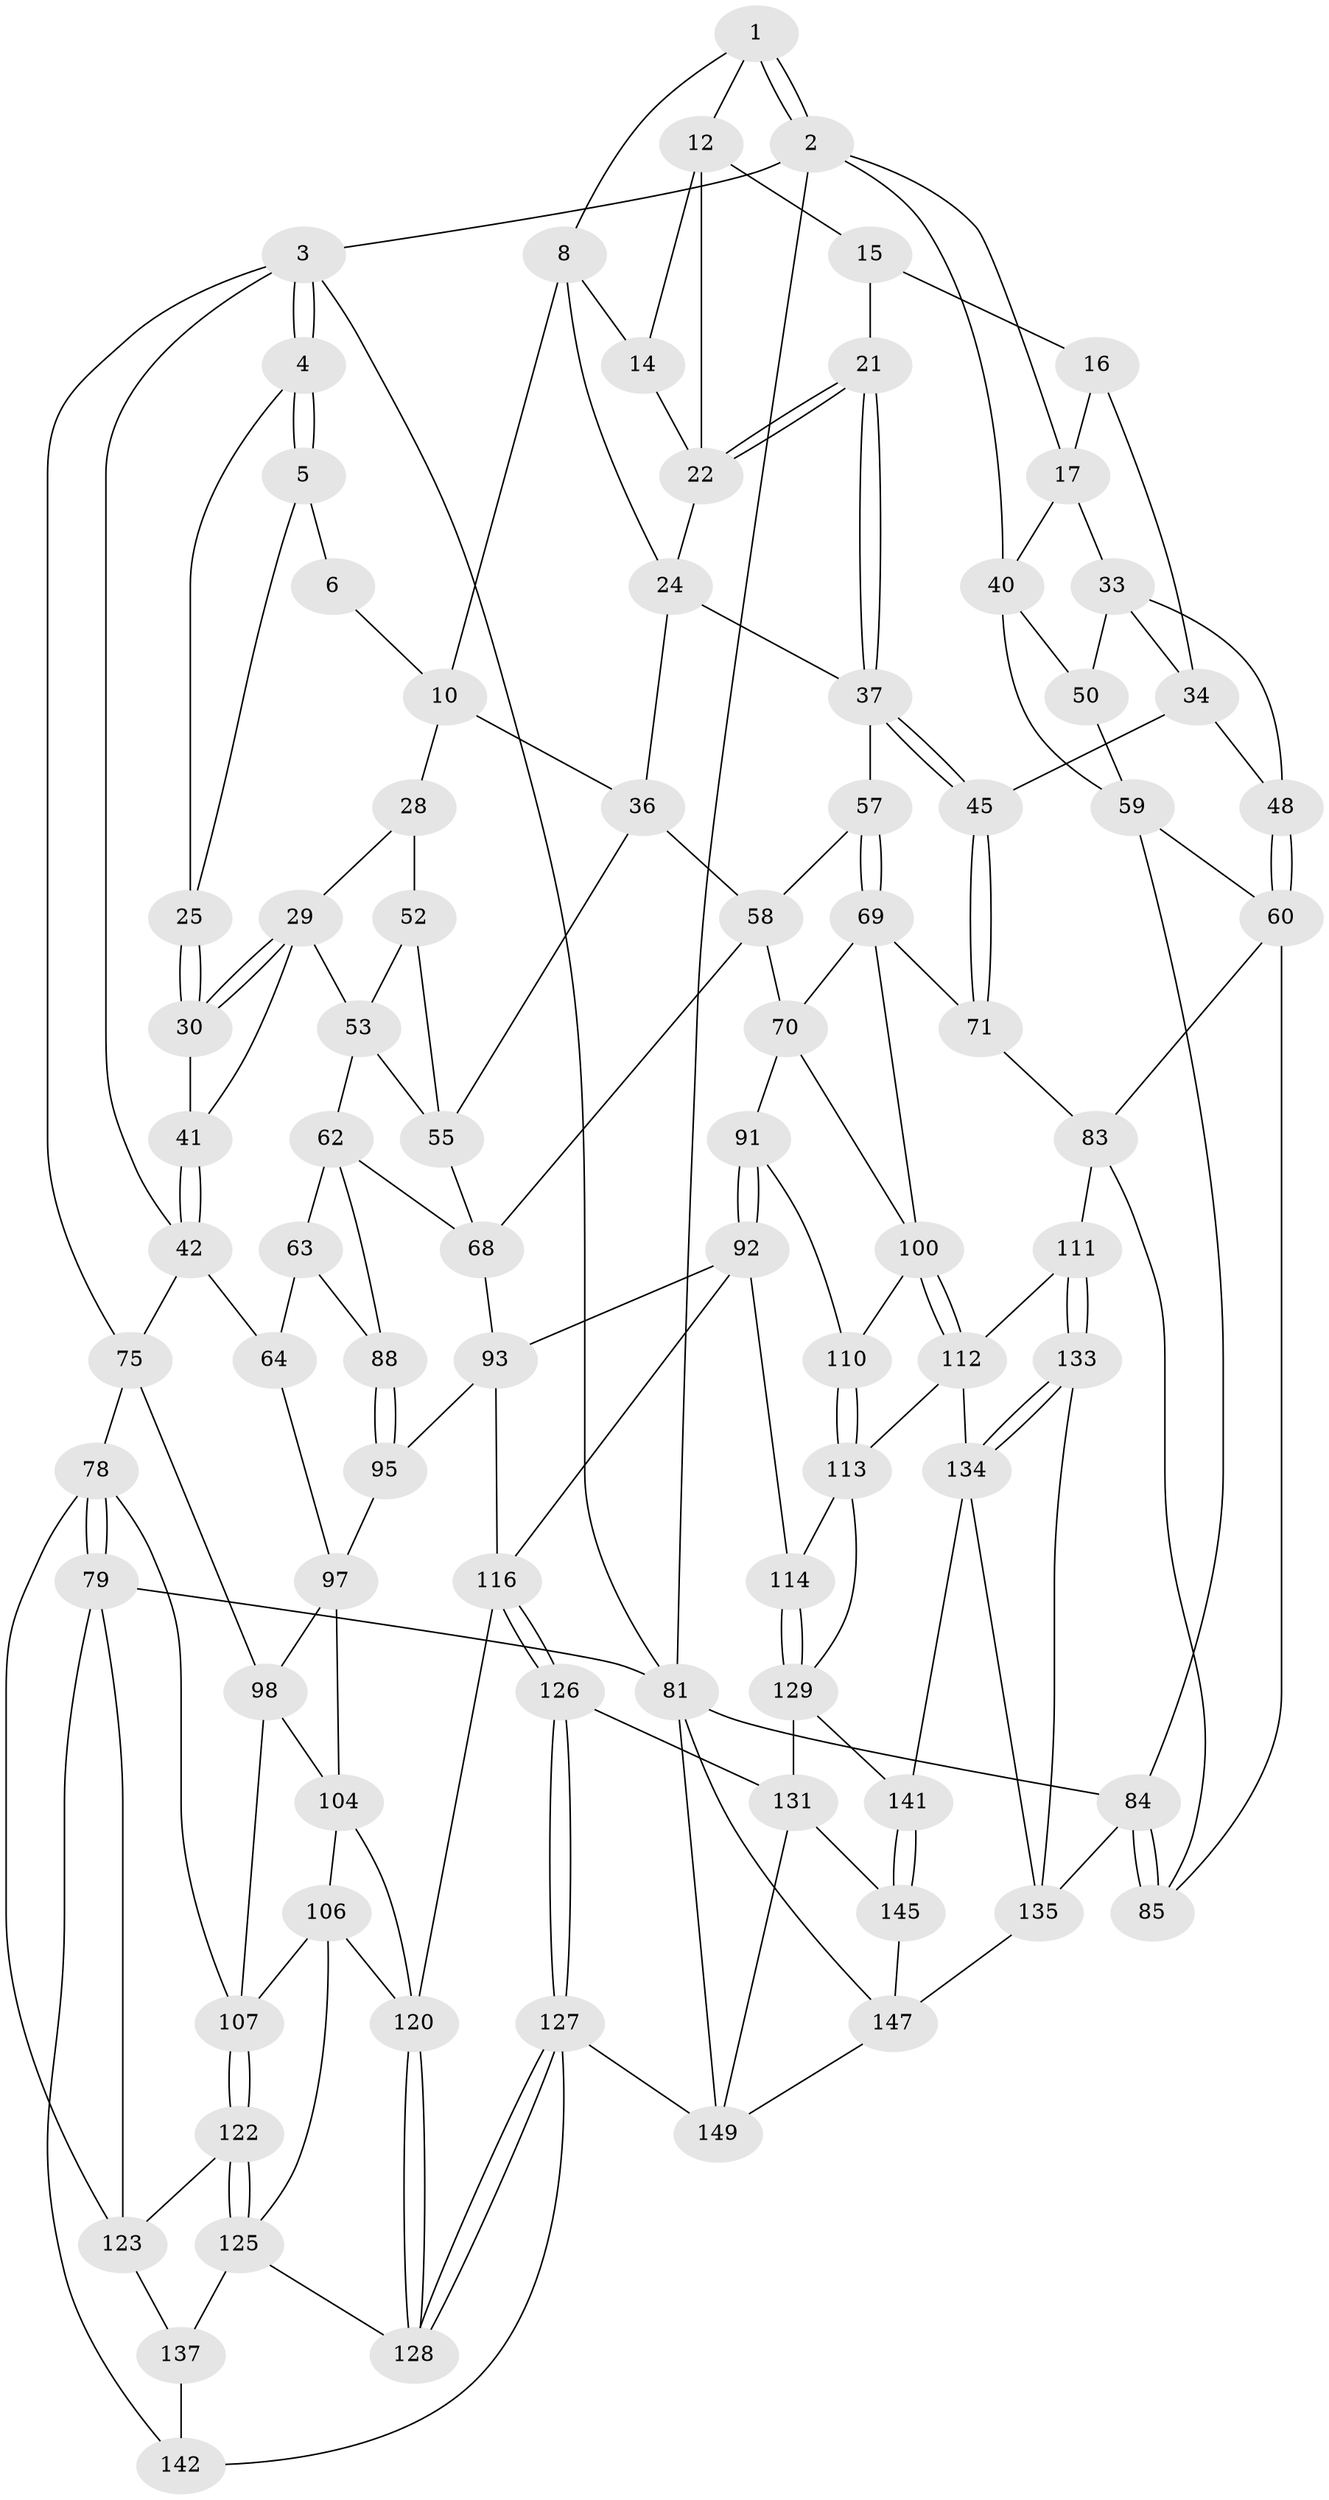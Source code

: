 // Generated by graph-tools (version 1.1) at 2025/24/03/03/25 07:24:32]
// undirected, 86 vertices, 184 edges
graph export_dot {
graph [start="1"]
  node [color=gray90,style=filled];
  1 [pos="+0.7391372519906403+0",super="+7"];
  2 [pos="+1+0",super="+18"];
  3 [pos="+0+0",super="+43"];
  4 [pos="+0+0"];
  5 [pos="+0.16994360390603114+0",super="+19"];
  6 [pos="+0.5704753483277825+0",super="+11"];
  8 [pos="+0.6357957395481504+0.049991442792116224",super="+9"];
  10 [pos="+0.5095232342649599+0.09746967503818542",super="+27"];
  12 [pos="+0.7532163103520276+0",super="+13"];
  14 [pos="+0.6394065947328315+0.10828508357845039"];
  15 [pos="+0.7845357995008948+0",super="+20"];
  16 [pos="+0.9119854582140542+0.1074107047180042",super="+31"];
  17 [pos="+0.9847972430774686+0.0894411764476647",super="+32"];
  21 [pos="+0.7595726544166609+0.19814888537823763"];
  22 [pos="+0.7341126492621434+0.18391784845384515",super="+23"];
  24 [pos="+0.5762204087362783+0.15870924984108906",super="+35"];
  25 [pos="+0.32399562189449616+0.15279023918730586",super="+26"];
  28 [pos="+0.36036367836504046+0.20838359195665404",super="+51"];
  29 [pos="+0.33727398508617884+0.19511612460270167",super="+46"];
  30 [pos="+0.33309483439710985+0.18625718711693143",super="+39"];
  33 [pos="+0.9131537200020652+0.234675769381281",super="+47"];
  34 [pos="+0.8891580096302567+0.21573961255080612",super="+44"];
  36 [pos="+0.5020829215105733+0.2599407249667656",super="+54"];
  37 [pos="+0.7054276456776732+0.349647818035808",super="+38"];
  40 [pos="+1+0.20509827429203847",super="+49"];
  41 [pos="+0.1536760753294619+0.27640059452373217"];
  42 [pos="+0.11093650555645558+0.33629835614720155",super="+65"];
  45 [pos="+0.7414241619102024+0.39180408768032554"];
  48 [pos="+0.8206161938808895+0.4069905365225512"];
  50 [pos="+0.9761292100878899+0.3059020058620773"];
  52 [pos="+0.30836496444404937+0.33326990474798696",super="+56"];
  53 [pos="+0.2658565340247903+0.34493758098672134",super="+61"];
  55 [pos="+0.41026116315300765+0.36691062801061736",super="+66"];
  57 [pos="+0.5719389677623823+0.3886174394455971"];
  58 [pos="+0.5065762021148338+0.38443207498988535",super="+67"];
  59 [pos="+0.8558074327440128+0.41972431727092485",super="+77"];
  60 [pos="+0.8415692772112892+0.4200513105285493",super="+82"];
  62 [pos="+0.23535272216508887+0.44970557058109123",super="+74"];
  63 [pos="+0.21849843543970843+0.45311984540460815",super="+89"];
  64 [pos="+0.1308472985159127+0.45920924096384874",super="+96"];
  68 [pos="+0.4072066503312179+0.48300846142894016",super="+73"];
  69 [pos="+0.5476231176256393+0.4731316292494767",super="+72"];
  70 [pos="+0.4776629389739417+0.521702226580474",super="+90"];
  71 [pos="+0.682863035578578+0.5775188333711162"];
  75 [pos="+0+0.44992958576752023",super="+76"];
  78 [pos="+0+0.731949252349748",super="+109"];
  79 [pos="+0+0.9413628122783195",super="+80"];
  81 [pos="+0+1",super="+86"];
  83 [pos="+0.8430292623112213+0.5818868274993393",super="+102"];
  84 [pos="+1+0.6490026196459525",super="+87"];
  85 [pos="+1+0.6483182826688074"];
  88 [pos="+0.25729857842723847+0.6238414926187206"];
  91 [pos="+0.45377893317415813+0.6250970203086262"];
  92 [pos="+0.4422091194259838+0.633648900045793",super="+115"];
  93 [pos="+0.362750998913255+0.6136429619862128",super="+94"];
  95 [pos="+0.2591842908014307+0.6323840318336251"];
  97 [pos="+0.10274023345272111+0.605390692292254",super="+103"];
  98 [pos="+0.10204835504316069+0.6063893360551451",super="+99"];
  100 [pos="+0.6692063376162369+0.6067757783473655",super="+101"];
  104 [pos="+0.20274753511699492+0.7041729096669744",super="+105"];
  106 [pos="+0.10947548193504048+0.7208111635247149",super="+124"];
  107 [pos="+0.08342983063946341+0.6839206000934465",super="+108"];
  110 [pos="+0.5396652145250337+0.6565202170791384"];
  111 [pos="+0.825110112848845+0.738228206480034"];
  112 [pos="+0.6782436341225868+0.6361757795940081",super="+118"];
  113 [pos="+0.5382106026968143+0.6674669811985814",super="+119"];
  114 [pos="+0.47403771413961904+0.7496780441695209"];
  116 [pos="+0.3901371470007448+0.7531303862633912",super="+117"];
  120 [pos="+0.29241357588717903+0.762068920946355",super="+121"];
  122 [pos="+0+0.7559959581873515"];
  123 [pos="+0+0.7548137042639341",super="+139"];
  125 [pos="+0.1450786609562803+0.7977346721577108",super="+132"];
  126 [pos="+0.3695473447320269+0.9200912307430517"];
  127 [pos="+0.29587078193700844+0.9823248882349637",super="+144"];
  128 [pos="+0.27985713748706476+0.9607437754043345"];
  129 [pos="+0.5423033973798457+0.811196285315837",super="+130"];
  131 [pos="+0.503171990300595+0.8876207809147665",super="+146"];
  133 [pos="+0.8249580881487697+0.7390972676210082"];
  134 [pos="+0.7164567155254798+0.8646580294450895",super="+140"];
  135 [pos="+0.941915450871407+0.8903856553332113",super="+136"];
  137 [pos="+0.10557676258587675+0.8733112842927572",super="+138"];
  141 [pos="+0.7241463748746101+0.9349007742992611"];
  142 [pos="+0+1",super="+143"];
  145 [pos="+0.7239082751084708+0.9370079163752375"];
  147 [pos="+0.8902369989795832+0.9744241408778461",super="+148"];
  149 [pos="+0.6574323763956126+1",super="+150"];
  1 -- 2;
  1 -- 2;
  1 -- 8;
  1 -- 12;
  2 -- 3;
  2 -- 40;
  2 -- 17;
  2 -- 81;
  3 -- 4;
  3 -- 4;
  3 -- 81;
  3 -- 42;
  3 -- 75;
  4 -- 5;
  4 -- 5;
  4 -- 25;
  5 -- 6 [weight=2];
  5 -- 25;
  6 -- 10;
  8 -- 14;
  8 -- 24;
  8 -- 10;
  10 -- 28;
  10 -- 36;
  12 -- 15;
  12 -- 14;
  12 -- 22;
  14 -- 22;
  15 -- 16 [weight=2];
  15 -- 21;
  16 -- 17;
  16 -- 34;
  17 -- 40;
  17 -- 33;
  21 -- 22;
  21 -- 22;
  21 -- 37;
  21 -- 37;
  22 -- 24;
  24 -- 36;
  24 -- 37;
  25 -- 30 [weight=2];
  25 -- 30;
  28 -- 29;
  28 -- 52 [weight=2];
  29 -- 30;
  29 -- 30;
  29 -- 41;
  29 -- 53;
  30 -- 41;
  33 -- 34;
  33 -- 48;
  33 -- 50;
  34 -- 48;
  34 -- 45;
  36 -- 58;
  36 -- 55;
  37 -- 45;
  37 -- 45;
  37 -- 57;
  40 -- 50;
  40 -- 59;
  41 -- 42;
  41 -- 42;
  42 -- 64;
  42 -- 75;
  45 -- 71;
  45 -- 71;
  48 -- 60;
  48 -- 60;
  50 -- 59;
  52 -- 53;
  52 -- 55;
  53 -- 62;
  53 -- 55;
  55 -- 68;
  57 -- 58;
  57 -- 69;
  57 -- 69;
  58 -- 68;
  58 -- 70;
  59 -- 60;
  59 -- 84;
  60 -- 83;
  60 -- 85;
  62 -- 63;
  62 -- 88;
  62 -- 68;
  63 -- 64 [weight=2];
  63 -- 88;
  64 -- 97;
  68 -- 93;
  69 -- 70;
  69 -- 100;
  69 -- 71;
  70 -- 91;
  70 -- 100;
  71 -- 83;
  75 -- 98;
  75 -- 78;
  78 -- 79;
  78 -- 79;
  78 -- 123;
  78 -- 107;
  79 -- 81;
  79 -- 142;
  79 -- 123;
  81 -- 149;
  81 -- 147;
  81 -- 84;
  83 -- 85;
  83 -- 111;
  84 -- 85;
  84 -- 85;
  84 -- 135;
  88 -- 95;
  88 -- 95;
  91 -- 92;
  91 -- 92;
  91 -- 110;
  92 -- 93;
  92 -- 116;
  92 -- 114;
  93 -- 116;
  93 -- 95;
  95 -- 97;
  97 -- 98;
  97 -- 104;
  98 -- 107;
  98 -- 104;
  100 -- 112;
  100 -- 112;
  100 -- 110;
  104 -- 120;
  104 -- 106;
  106 -- 107;
  106 -- 125;
  106 -- 120;
  107 -- 122;
  107 -- 122;
  110 -- 113;
  110 -- 113;
  111 -- 112;
  111 -- 133;
  111 -- 133;
  112 -- 134;
  112 -- 113;
  113 -- 114;
  113 -- 129;
  114 -- 129;
  114 -- 129;
  116 -- 126;
  116 -- 126;
  116 -- 120;
  120 -- 128;
  120 -- 128;
  122 -- 123;
  122 -- 125;
  122 -- 125;
  123 -- 137;
  125 -- 128;
  125 -- 137;
  126 -- 127;
  126 -- 127;
  126 -- 131;
  127 -- 128;
  127 -- 128;
  127 -- 149;
  127 -- 142;
  129 -- 131;
  129 -- 141;
  131 -- 145;
  131 -- 149;
  133 -- 134;
  133 -- 134;
  133 -- 135;
  134 -- 141;
  134 -- 135;
  135 -- 147;
  137 -- 142 [weight=2];
  141 -- 145;
  141 -- 145;
  145 -- 147;
  147 -- 149;
}

